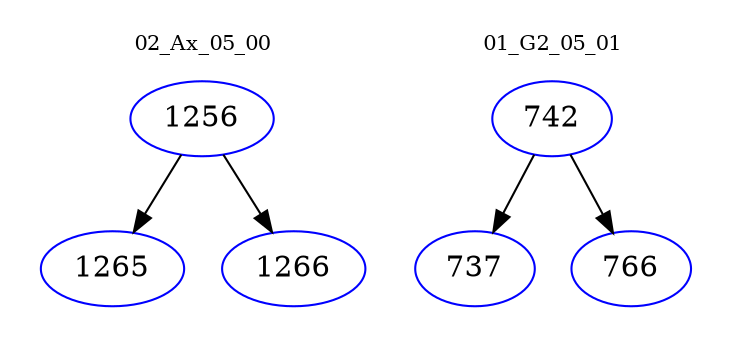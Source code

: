 digraph{
subgraph cluster_0 {
color = white
label = "02_Ax_05_00";
fontsize=10;
T0_1256 [label="1256", color="blue"]
T0_1256 -> T0_1265 [color="black"]
T0_1265 [label="1265", color="blue"]
T0_1256 -> T0_1266 [color="black"]
T0_1266 [label="1266", color="blue"]
}
subgraph cluster_1 {
color = white
label = "01_G2_05_01";
fontsize=10;
T1_742 [label="742", color="blue"]
T1_742 -> T1_737 [color="black"]
T1_737 [label="737", color="blue"]
T1_742 -> T1_766 [color="black"]
T1_766 [label="766", color="blue"]
}
}
